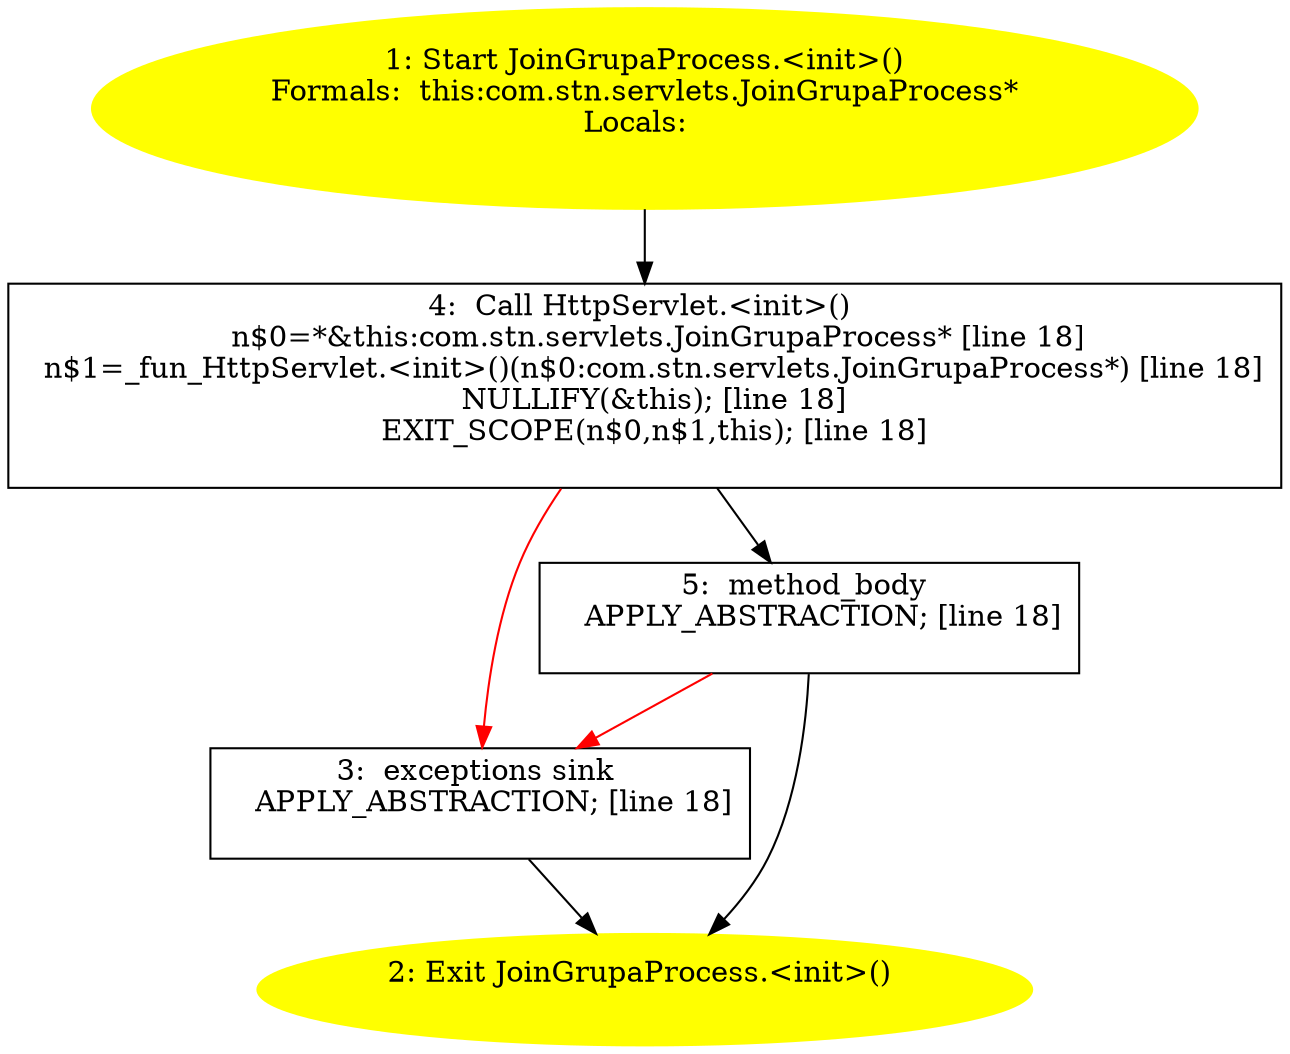 /* @generated */
digraph cfg {
"com.stn.servlets.JoinGrupaProcess.<init>().9722dc19d4a2c9760e8699258b8330ee_1" [label="1: Start JoinGrupaProcess.<init>()\nFormals:  this:com.stn.servlets.JoinGrupaProcess*\nLocals:  \n  " color=yellow style=filled]
	

	 "com.stn.servlets.JoinGrupaProcess.<init>().9722dc19d4a2c9760e8699258b8330ee_1" -> "com.stn.servlets.JoinGrupaProcess.<init>().9722dc19d4a2c9760e8699258b8330ee_4" ;
"com.stn.servlets.JoinGrupaProcess.<init>().9722dc19d4a2c9760e8699258b8330ee_2" [label="2: Exit JoinGrupaProcess.<init>() \n  " color=yellow style=filled]
	

"com.stn.servlets.JoinGrupaProcess.<init>().9722dc19d4a2c9760e8699258b8330ee_3" [label="3:  exceptions sink \n   APPLY_ABSTRACTION; [line 18]\n " shape="box"]
	

	 "com.stn.servlets.JoinGrupaProcess.<init>().9722dc19d4a2c9760e8699258b8330ee_3" -> "com.stn.servlets.JoinGrupaProcess.<init>().9722dc19d4a2c9760e8699258b8330ee_2" ;
"com.stn.servlets.JoinGrupaProcess.<init>().9722dc19d4a2c9760e8699258b8330ee_4" [label="4:  Call HttpServlet.<init>() \n   n$0=*&this:com.stn.servlets.JoinGrupaProcess* [line 18]\n  n$1=_fun_HttpServlet.<init>()(n$0:com.stn.servlets.JoinGrupaProcess*) [line 18]\n  NULLIFY(&this); [line 18]\n  EXIT_SCOPE(n$0,n$1,this); [line 18]\n " shape="box"]
	

	 "com.stn.servlets.JoinGrupaProcess.<init>().9722dc19d4a2c9760e8699258b8330ee_4" -> "com.stn.servlets.JoinGrupaProcess.<init>().9722dc19d4a2c9760e8699258b8330ee_5" ;
	 "com.stn.servlets.JoinGrupaProcess.<init>().9722dc19d4a2c9760e8699258b8330ee_4" -> "com.stn.servlets.JoinGrupaProcess.<init>().9722dc19d4a2c9760e8699258b8330ee_3" [color="red" ];
"com.stn.servlets.JoinGrupaProcess.<init>().9722dc19d4a2c9760e8699258b8330ee_5" [label="5:  method_body \n   APPLY_ABSTRACTION; [line 18]\n " shape="box"]
	

	 "com.stn.servlets.JoinGrupaProcess.<init>().9722dc19d4a2c9760e8699258b8330ee_5" -> "com.stn.servlets.JoinGrupaProcess.<init>().9722dc19d4a2c9760e8699258b8330ee_2" ;
	 "com.stn.servlets.JoinGrupaProcess.<init>().9722dc19d4a2c9760e8699258b8330ee_5" -> "com.stn.servlets.JoinGrupaProcess.<init>().9722dc19d4a2c9760e8699258b8330ee_3" [color="red" ];
}
